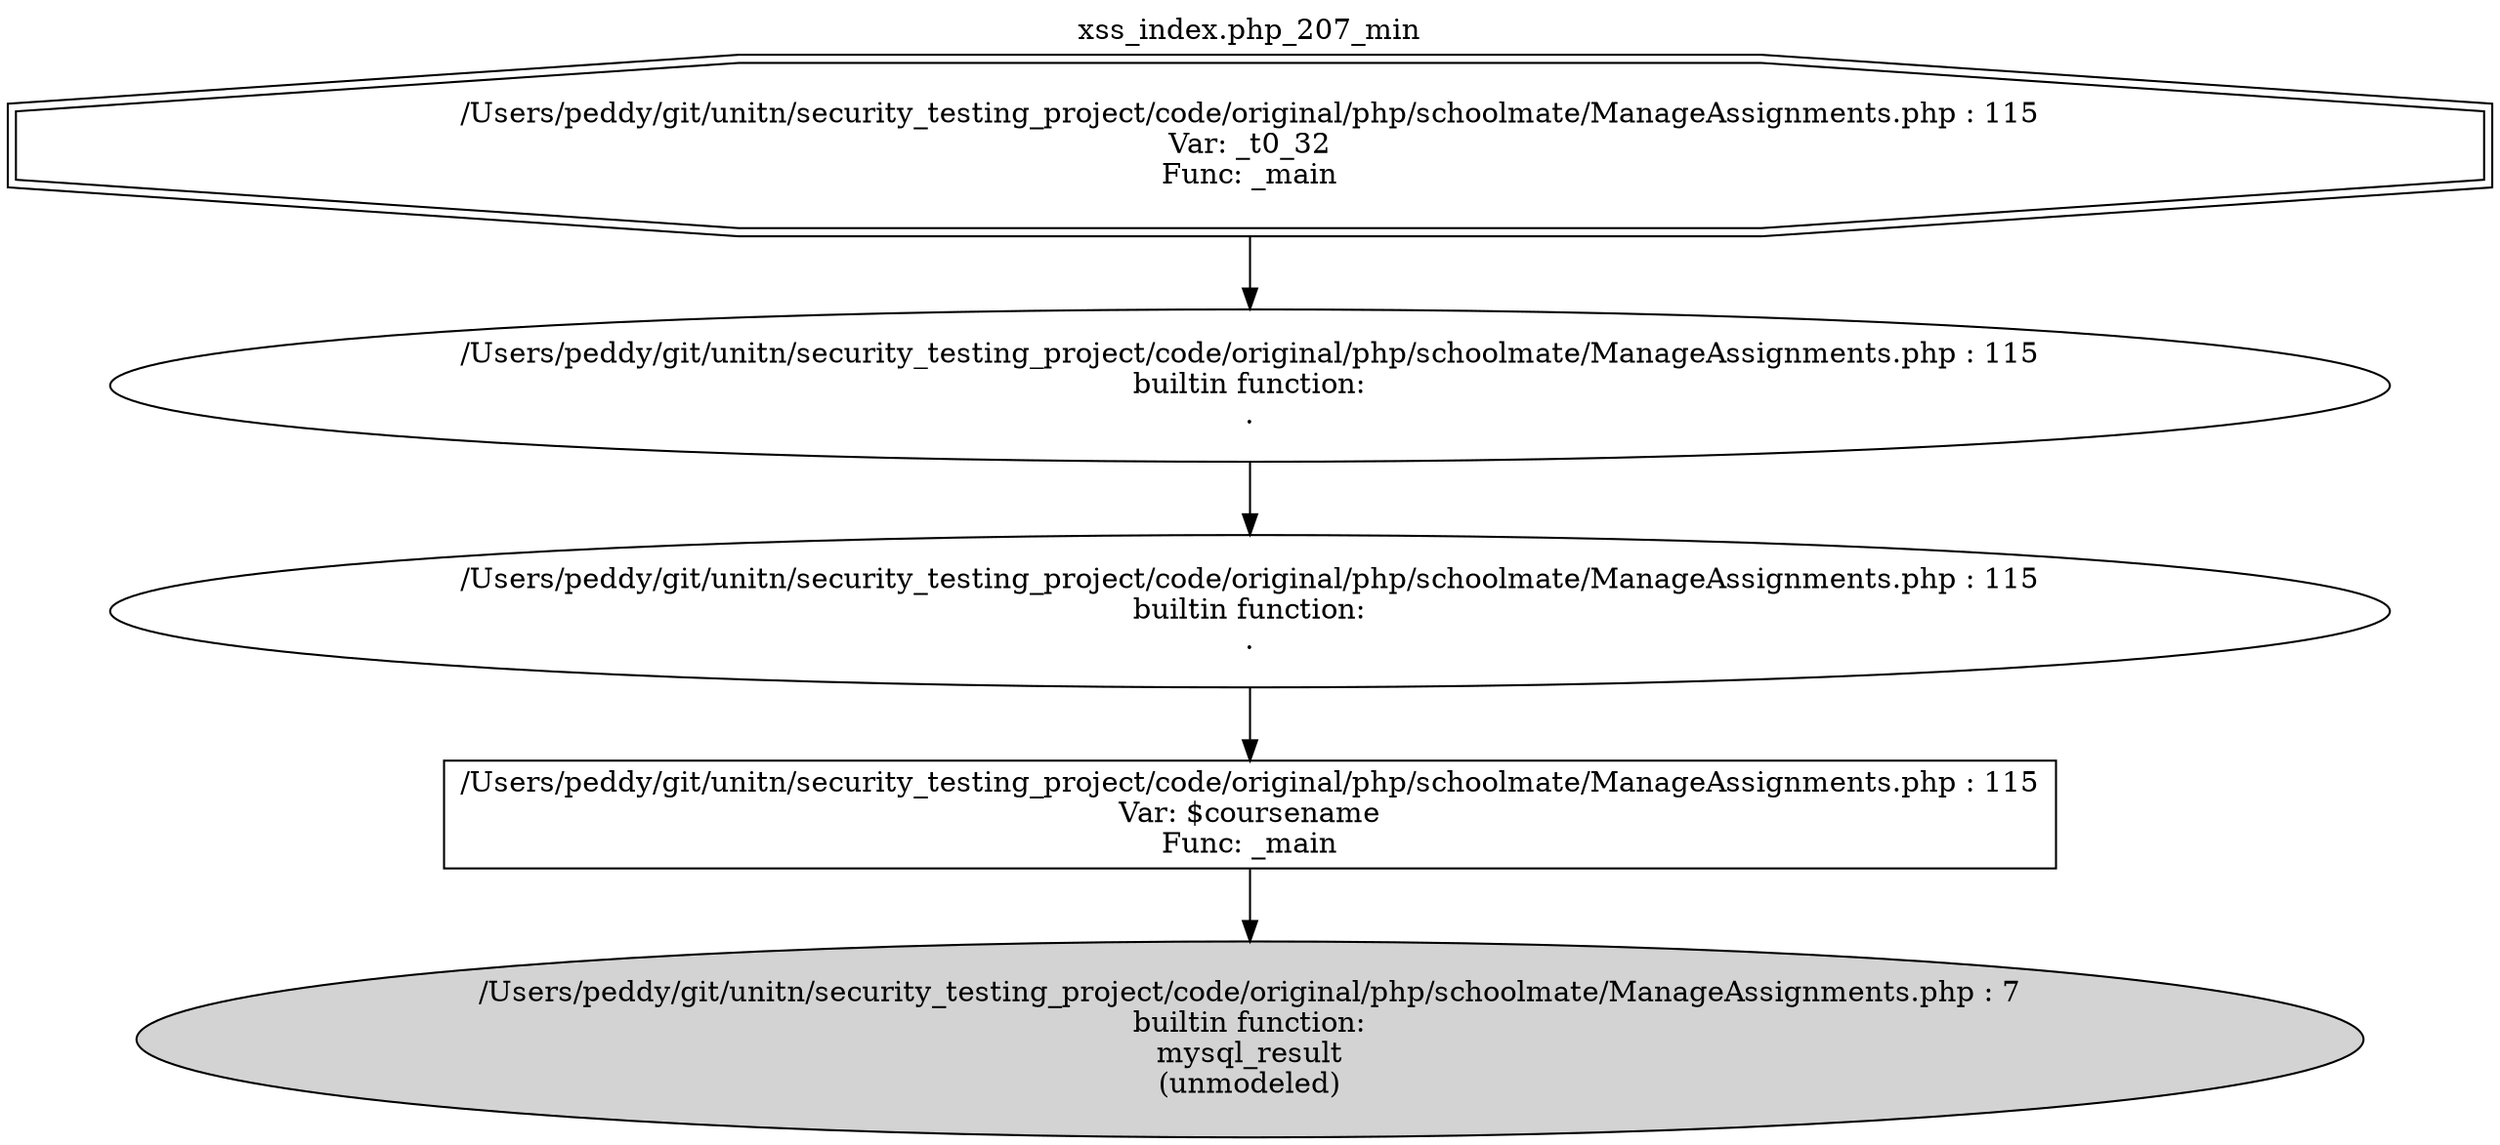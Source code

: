 digraph cfg {
  label="xss_index.php_207_min";
  labelloc=t;
  n1 [shape=doubleoctagon, label="/Users/peddy/git/unitn/security_testing_project/code/original/php/schoolmate/ManageAssignments.php : 115\nVar: _t0_32\nFunc: _main\n"];
  n2 [shape=ellipse, label="/Users/peddy/git/unitn/security_testing_project/code/original/php/schoolmate/ManageAssignments.php : 115\nbuiltin function:\n.\n"];
  n3 [shape=ellipse, label="/Users/peddy/git/unitn/security_testing_project/code/original/php/schoolmate/ManageAssignments.php : 115\nbuiltin function:\n.\n"];
  n4 [shape=box, label="/Users/peddy/git/unitn/security_testing_project/code/original/php/schoolmate/ManageAssignments.php : 115\nVar: $coursename\nFunc: _main\n"];
  n5 [shape=ellipse, label="/Users/peddy/git/unitn/security_testing_project/code/original/php/schoolmate/ManageAssignments.php : 7\nbuiltin function:\nmysql_result\n(unmodeled)\n",style=filled];
  n1 -> n2;
  n2 -> n3;
  n3 -> n4;
  n4 -> n5;
}
